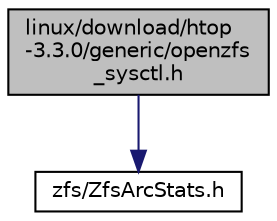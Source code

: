 digraph "linux/download/htop-3.3.0/generic/openzfs_sysctl.h"
{
  edge [fontname="Helvetica",fontsize="10",labelfontname="Helvetica",labelfontsize="10"];
  node [fontname="Helvetica",fontsize="10",shape=record];
  Node0 [label="linux/download/htop\l-3.3.0/generic/openzfs\l_sysctl.h",height=0.2,width=0.4,color="black", fillcolor="grey75", style="filled", fontcolor="black"];
  Node0 -> Node1 [color="midnightblue",fontsize="10",style="solid",fontname="Helvetica"];
  Node1 [label="zfs/ZfsArcStats.h",height=0.2,width=0.4,color="black", fillcolor="white", style="filled",URL="$ZfsArcStats_8h.html"];
}

